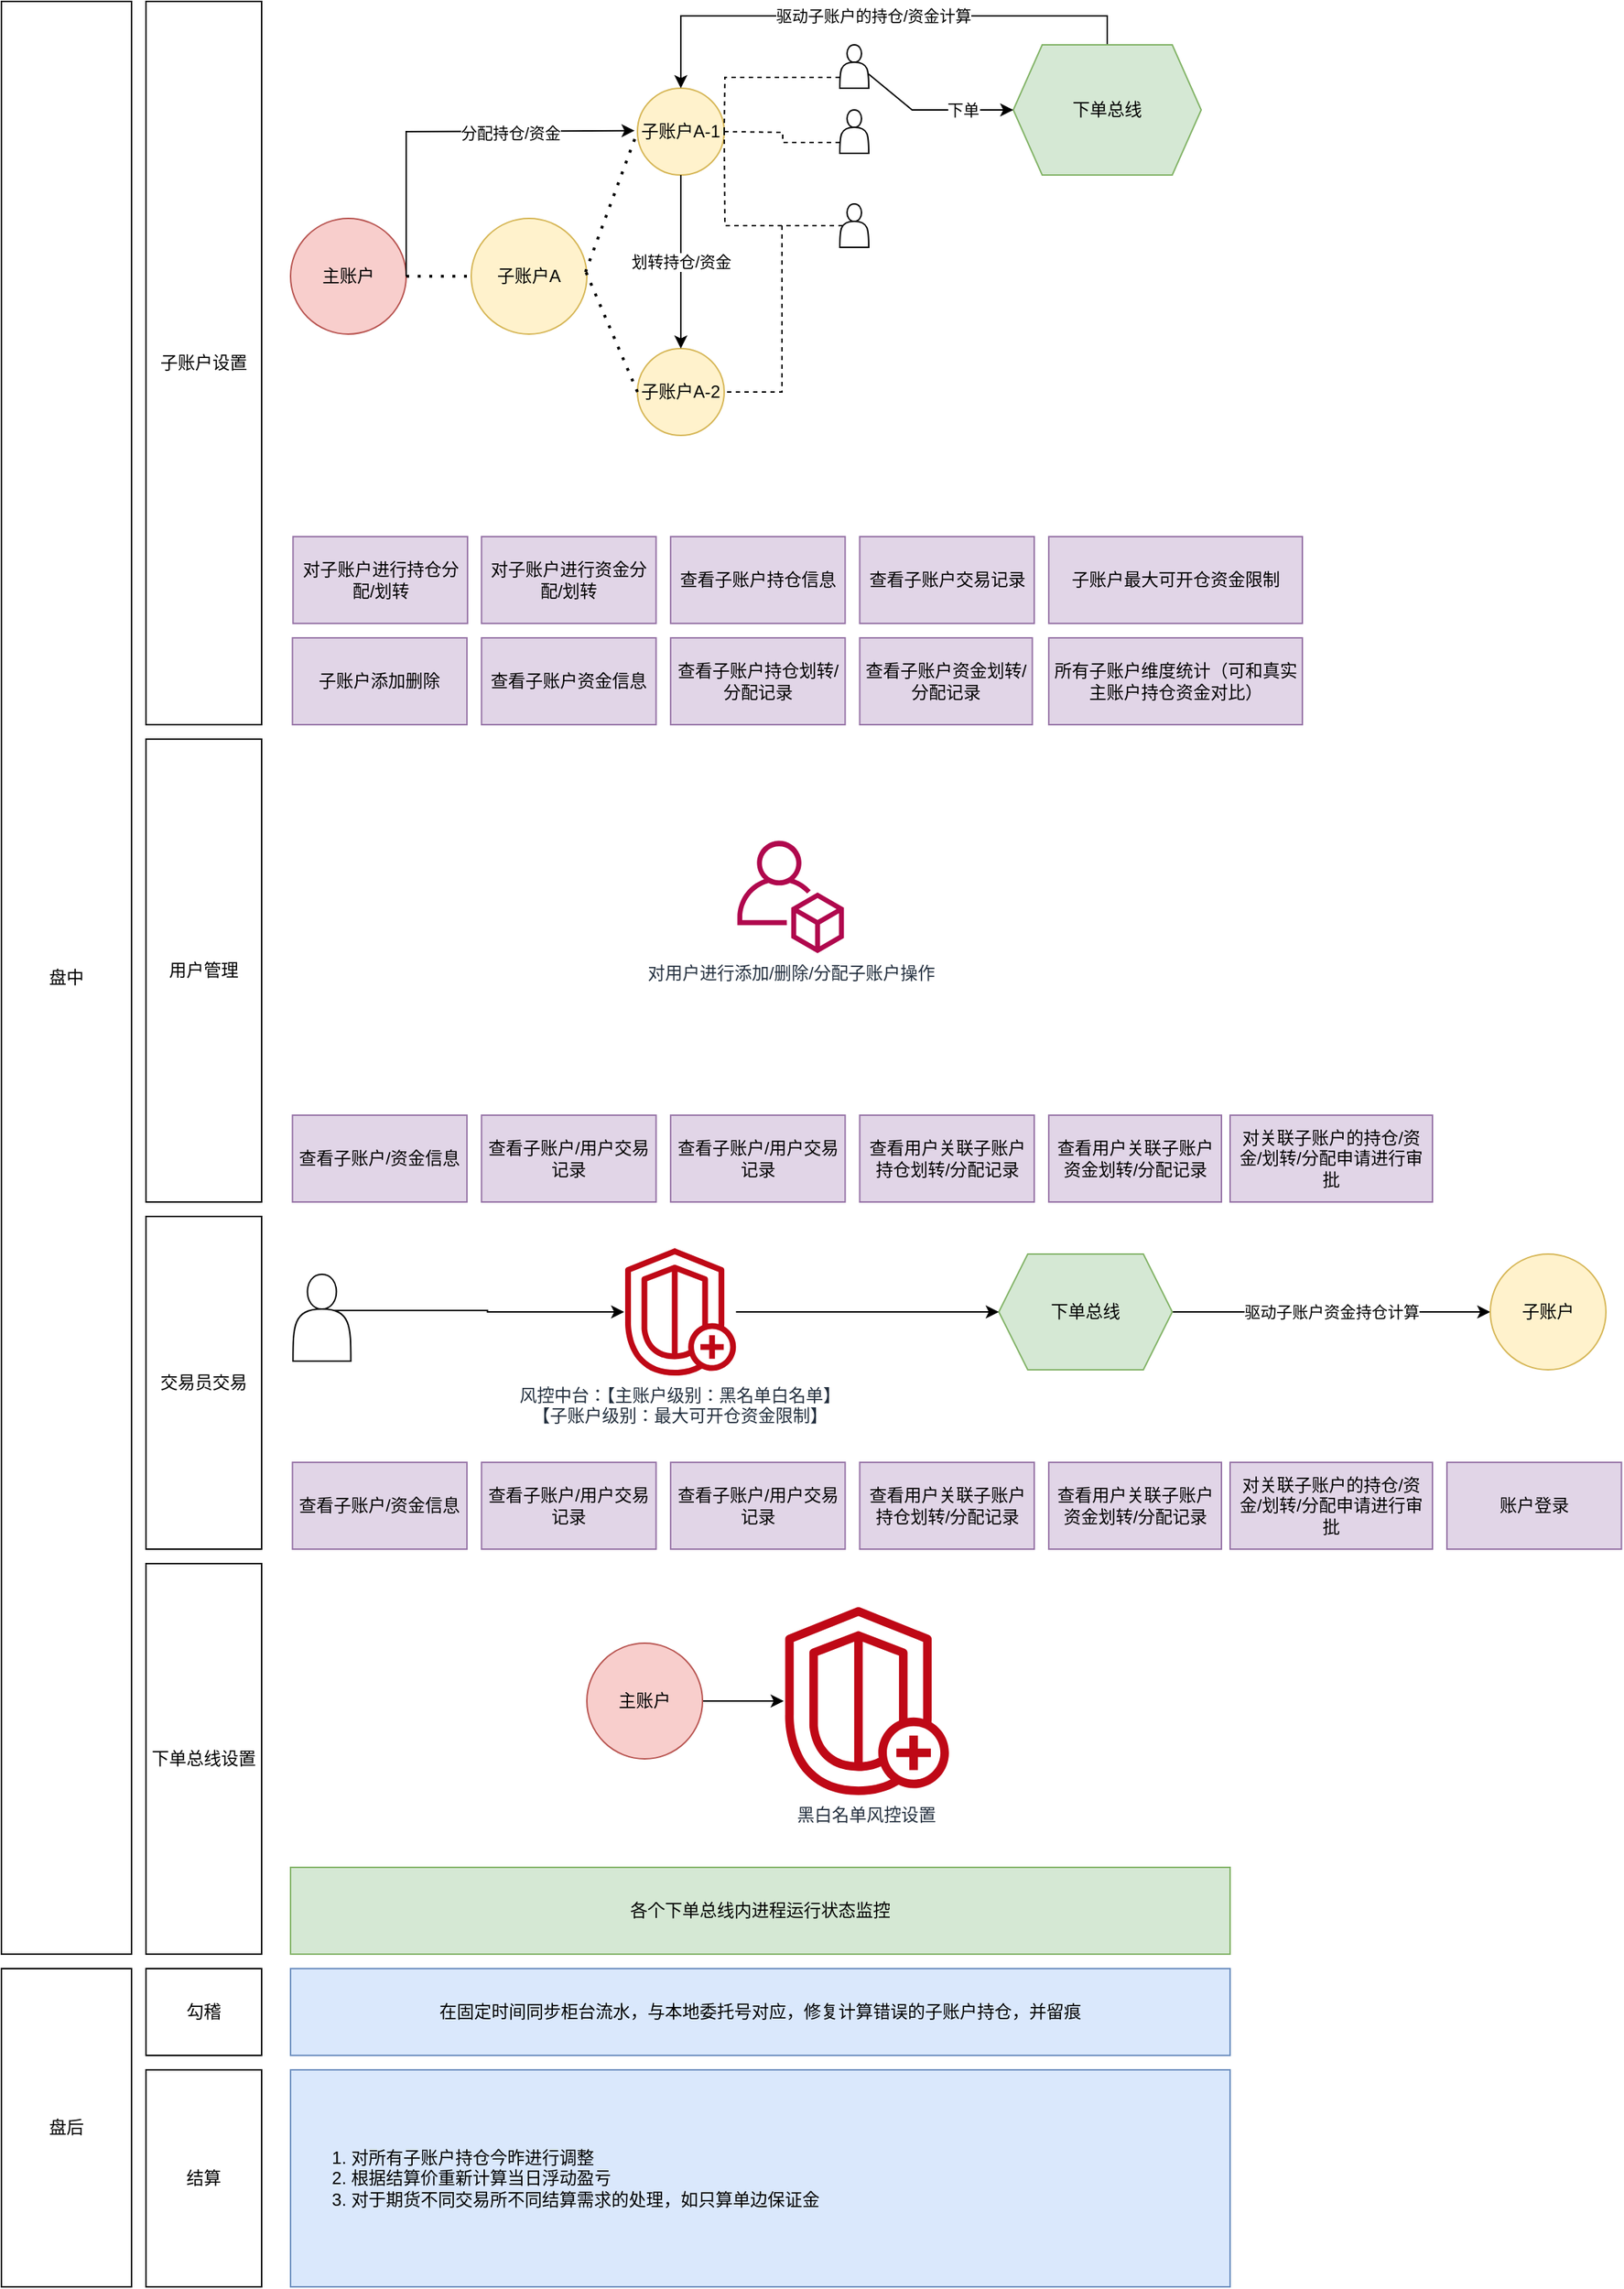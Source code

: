 <mxfile version="21.3.4" type="github">
  <diagram name="Page-1" id="pTGKddGVBu179Sqo4M76">
    <mxGraphModel dx="2625" dy="1435" grid="1" gridSize="10" guides="1" tooltips="1" connect="1" arrows="1" fold="1" page="1" pageScale="1" pageWidth="850" pageHeight="1100" math="0" shadow="0">
      <root>
        <mxCell id="0" />
        <mxCell id="1" parent="0" />
        <mxCell id="C4NJVwHf82PDzk8-M8Or-2" value="盘中" style="rounded=0;whiteSpace=wrap;html=1;" vertex="1" parent="1">
          <mxGeometry x="60" y="20" width="90" height="1350" as="geometry" />
        </mxCell>
        <mxCell id="C4NJVwHf82PDzk8-M8Or-3" value="盘后" style="rounded=0;whiteSpace=wrap;html=1;" vertex="1" parent="1">
          <mxGeometry x="60" y="1380" width="90" height="220" as="geometry" />
        </mxCell>
        <mxCell id="C4NJVwHf82PDzk8-M8Or-4" value="勾稽" style="rounded=0;whiteSpace=wrap;html=1;" vertex="1" parent="1">
          <mxGeometry x="160" y="1380" width="80" height="60" as="geometry" />
        </mxCell>
        <mxCell id="C4NJVwHf82PDzk8-M8Or-5" value="结算" style="rounded=0;whiteSpace=wrap;html=1;" vertex="1" parent="1">
          <mxGeometry x="160" y="1450" width="80" height="150" as="geometry" />
        </mxCell>
        <mxCell id="C4NJVwHf82PDzk8-M8Or-6" value="子账户设置" style="rounded=0;whiteSpace=wrap;html=1;" vertex="1" parent="1">
          <mxGeometry x="160" y="20" width="80" height="500" as="geometry" />
        </mxCell>
        <mxCell id="C4NJVwHf82PDzk8-M8Or-84" style="edgeStyle=orthogonalEdgeStyle;rounded=0;orthogonalLoop=1;jettySize=auto;html=1;exitX=0.5;exitY=0;exitDx=0;exitDy=0;" edge="1" parent="1" source="C4NJVwHf82PDzk8-M8Or-8">
          <mxGeometry relative="1" as="geometry">
            <mxPoint x="199.8" y="889.8" as="targetPoint" />
          </mxGeometry>
        </mxCell>
        <mxCell id="C4NJVwHf82PDzk8-M8Or-8" value="交易员交易" style="rounded=0;whiteSpace=wrap;html=1;" vertex="1" parent="1">
          <mxGeometry x="160" y="860" width="80" height="230" as="geometry" />
        </mxCell>
        <mxCell id="C4NJVwHf82PDzk8-M8Or-10" value="主账户" style="ellipse;whiteSpace=wrap;html=1;aspect=fixed;fillColor=#f8cecc;strokeColor=#b85450;" vertex="1" parent="1">
          <mxGeometry x="260" y="170" width="80" height="80" as="geometry" />
        </mxCell>
        <mxCell id="C4NJVwHf82PDzk8-M8Or-11" value="子账户A" style="ellipse;whiteSpace=wrap;html=1;aspect=fixed;fillColor=#fff2cc;strokeColor=#d6b656;" vertex="1" parent="1">
          <mxGeometry x="385" y="170" width="80" height="80" as="geometry" />
        </mxCell>
        <mxCell id="C4NJVwHf82PDzk8-M8Or-13" value="子账户A-2" style="ellipse;whiteSpace=wrap;html=1;aspect=fixed;fillColor=#fff2cc;strokeColor=#d6b656;" vertex="1" parent="1">
          <mxGeometry x="500" y="260" width="60" height="60" as="geometry" />
        </mxCell>
        <mxCell id="C4NJVwHf82PDzk8-M8Or-14" value="子账户A-1" style="ellipse;whiteSpace=wrap;html=1;aspect=fixed;fillColor=#fff2cc;strokeColor=#d6b656;" vertex="1" parent="1">
          <mxGeometry x="500" y="80" width="60" height="60" as="geometry" />
        </mxCell>
        <mxCell id="C4NJVwHf82PDzk8-M8Or-41" style="edgeStyle=orthogonalEdgeStyle;rounded=0;orthogonalLoop=1;jettySize=auto;html=1;exitX=0;exitY=0.75;exitDx=0;exitDy=0;dashed=1;endArrow=none;endFill=0;" edge="1" parent="1" source="C4NJVwHf82PDzk8-M8Or-16">
          <mxGeometry relative="1" as="geometry">
            <mxPoint x="560" y="110" as="targetPoint" />
          </mxGeometry>
        </mxCell>
        <mxCell id="C4NJVwHf82PDzk8-M8Or-16" value="" style="shape=actor;whiteSpace=wrap;html=1;" vertex="1" parent="1">
          <mxGeometry x="640" y="95" width="20" height="30" as="geometry" />
        </mxCell>
        <mxCell id="C4NJVwHf82PDzk8-M8Or-17" value="" style="shape=actor;whiteSpace=wrap;html=1;align=right;" vertex="1" parent="1">
          <mxGeometry x="640" y="50" width="20" height="30" as="geometry" />
        </mxCell>
        <mxCell id="C4NJVwHf82PDzk8-M8Or-38" style="edgeStyle=orthogonalEdgeStyle;rounded=0;orthogonalLoop=1;jettySize=auto;html=1;exitX=0.1;exitY=0.5;exitDx=0;exitDy=0;exitPerimeter=0;dashed=1;endArrow=none;endFill=0;" edge="1" parent="1" source="C4NJVwHf82PDzk8-M8Or-18">
          <mxGeometry relative="1" as="geometry">
            <mxPoint x="560" y="110" as="targetPoint" />
          </mxGeometry>
        </mxCell>
        <mxCell id="C4NJVwHf82PDzk8-M8Or-39" style="edgeStyle=orthogonalEdgeStyle;rounded=0;orthogonalLoop=1;jettySize=auto;html=1;exitX=0.1;exitY=0.5;exitDx=0;exitDy=0;exitPerimeter=0;entryX=1;entryY=0.5;entryDx=0;entryDy=0;endArrow=none;endFill=0;dashed=1;" edge="1" parent="1" source="C4NJVwHf82PDzk8-M8Or-18" target="C4NJVwHf82PDzk8-M8Or-13">
          <mxGeometry relative="1" as="geometry" />
        </mxCell>
        <mxCell id="C4NJVwHf82PDzk8-M8Or-18" value="" style="shape=actor;whiteSpace=wrap;html=1;" vertex="1" parent="1">
          <mxGeometry x="640" y="160" width="20" height="30" as="geometry" />
        </mxCell>
        <mxCell id="C4NJVwHf82PDzk8-M8Or-22" value="" style="endArrow=classic;html=1;rounded=0;exitX=1;exitY=0.5;exitDx=0;exitDy=0;entryX=-0.033;entryY=0.489;entryDx=0;entryDy=0;entryPerimeter=0;" edge="1" parent="1" source="C4NJVwHf82PDzk8-M8Or-10" target="C4NJVwHf82PDzk8-M8Or-14">
          <mxGeometry width="50" height="50" relative="1" as="geometry">
            <mxPoint x="560" y="260" as="sourcePoint" />
            <mxPoint x="610" y="210" as="targetPoint" />
            <Array as="points">
              <mxPoint x="340" y="110" />
            </Array>
          </mxGeometry>
        </mxCell>
        <mxCell id="C4NJVwHf82PDzk8-M8Or-23" value="分配持仓/资金" style="edgeLabel;html=1;align=center;verticalAlign=middle;resizable=0;points=[];" vertex="1" connectable="0" parent="C4NJVwHf82PDzk8-M8Or-22">
          <mxGeometry x="0.335" y="-1" relative="1" as="geometry">
            <mxPoint as="offset" />
          </mxGeometry>
        </mxCell>
        <mxCell id="C4NJVwHf82PDzk8-M8Or-24" value="划转持仓/资金" style="endArrow=classic;html=1;rounded=0;exitX=0.5;exitY=1;exitDx=0;exitDy=0;entryX=0.5;entryY=0;entryDx=0;entryDy=0;" edge="1" parent="1" source="C4NJVwHf82PDzk8-M8Or-14" target="C4NJVwHf82PDzk8-M8Or-13">
          <mxGeometry width="50" height="50" relative="1" as="geometry">
            <mxPoint x="560" y="260" as="sourcePoint" />
            <mxPoint x="610" y="210" as="targetPoint" />
          </mxGeometry>
        </mxCell>
        <mxCell id="C4NJVwHf82PDzk8-M8Or-30" value="驱动子账户的持仓/资金计算" style="edgeStyle=orthogonalEdgeStyle;rounded=0;orthogonalLoop=1;jettySize=auto;html=1;exitX=0.5;exitY=0;exitDx=0;exitDy=0;entryX=0.5;entryY=0;entryDx=0;entryDy=0;" edge="1" parent="1" source="C4NJVwHf82PDzk8-M8Or-26" target="C4NJVwHf82PDzk8-M8Or-14">
          <mxGeometry relative="1" as="geometry" />
        </mxCell>
        <mxCell id="C4NJVwHf82PDzk8-M8Or-26" value="下单总线" style="shape=hexagon;perimeter=hexagonPerimeter2;whiteSpace=wrap;html=1;fixedSize=1;fillColor=#d5e8d4;strokeColor=#82b366;" vertex="1" parent="1">
          <mxGeometry x="760" y="50" width="130" height="90" as="geometry" />
        </mxCell>
        <mxCell id="C4NJVwHf82PDzk8-M8Or-27" value="" style="endArrow=classic;html=1;rounded=0;exitX=0.983;exitY=0.667;exitDx=0;exitDy=0;exitPerimeter=0;entryX=0;entryY=0.5;entryDx=0;entryDy=0;" edge="1" parent="1" source="C4NJVwHf82PDzk8-M8Or-17" target="C4NJVwHf82PDzk8-M8Or-26">
          <mxGeometry width="50" height="50" relative="1" as="geometry">
            <mxPoint x="560" y="260" as="sourcePoint" />
            <mxPoint x="610" y="210" as="targetPoint" />
            <Array as="points">
              <mxPoint x="690" y="95" />
            </Array>
          </mxGeometry>
        </mxCell>
        <mxCell id="C4NJVwHf82PDzk8-M8Or-28" value="下单" style="edgeLabel;html=1;align=center;verticalAlign=middle;resizable=0;points=[];" vertex="1" connectable="0" parent="C4NJVwHf82PDzk8-M8Or-27">
          <mxGeometry x="0.35" relative="1" as="geometry">
            <mxPoint as="offset" />
          </mxGeometry>
        </mxCell>
        <mxCell id="C4NJVwHf82PDzk8-M8Or-31" value="" style="endArrow=none;dashed=1;html=1;dashPattern=1 3;strokeWidth=2;rounded=0;exitX=1;exitY=0.5;exitDx=0;exitDy=0;entryX=0;entryY=0.5;entryDx=0;entryDy=0;" edge="1" parent="1" source="C4NJVwHf82PDzk8-M8Or-10" target="C4NJVwHf82PDzk8-M8Or-11">
          <mxGeometry width="50" height="50" relative="1" as="geometry">
            <mxPoint x="560" y="260" as="sourcePoint" />
            <mxPoint x="610" y="210" as="targetPoint" />
          </mxGeometry>
        </mxCell>
        <mxCell id="C4NJVwHf82PDzk8-M8Or-33" value="" style="endArrow=none;dashed=1;html=1;dashPattern=1 3;strokeWidth=2;rounded=0;exitX=0.988;exitY=0.463;exitDx=0;exitDy=0;entryX=0;entryY=0.5;entryDx=0;entryDy=0;exitPerimeter=0;" edge="1" parent="1" source="C4NJVwHf82PDzk8-M8Or-11" target="C4NJVwHf82PDzk8-M8Or-14">
          <mxGeometry width="50" height="50" relative="1" as="geometry">
            <mxPoint x="470" y="180" as="sourcePoint" />
            <mxPoint x="520" y="130" as="targetPoint" />
          </mxGeometry>
        </mxCell>
        <mxCell id="C4NJVwHf82PDzk8-M8Or-34" value="" style="endArrow=none;dashed=1;html=1;dashPattern=1 3;strokeWidth=2;rounded=0;exitX=0;exitY=0.5;exitDx=0;exitDy=0;entryX=0.992;entryY=0.463;entryDx=0;entryDy=0;entryPerimeter=0;" edge="1" parent="1" source="C4NJVwHf82PDzk8-M8Or-13" target="C4NJVwHf82PDzk8-M8Or-11">
          <mxGeometry width="50" height="50" relative="1" as="geometry">
            <mxPoint x="490" y="210" as="sourcePoint" />
            <mxPoint x="480" y="210" as="targetPoint" />
          </mxGeometry>
        </mxCell>
        <mxCell id="C4NJVwHf82PDzk8-M8Or-40" style="edgeStyle=orthogonalEdgeStyle;rounded=0;orthogonalLoop=1;jettySize=auto;html=1;exitX=0;exitY=0.75;exitDx=0;exitDy=0;dashed=1;endArrow=none;endFill=0;" edge="1" parent="1" source="C4NJVwHf82PDzk8-M8Or-17">
          <mxGeometry relative="1" as="geometry">
            <mxPoint x="652" y="245" as="sourcePoint" />
            <mxPoint x="560" y="110" as="targetPoint" />
          </mxGeometry>
        </mxCell>
        <mxCell id="C4NJVwHf82PDzk8-M8Or-89" style="edgeStyle=orthogonalEdgeStyle;rounded=0;orthogonalLoop=1;jettySize=auto;html=1;exitX=0.712;exitY=0.417;exitDx=0;exitDy=0;exitPerimeter=0;" edge="1" parent="1" source="C4NJVwHf82PDzk8-M8Or-53" target="C4NJVwHf82PDzk8-M8Or-88">
          <mxGeometry relative="1" as="geometry" />
        </mxCell>
        <mxCell id="C4NJVwHf82PDzk8-M8Or-53" value="" style="shape=actor;whiteSpace=wrap;html=1;" vertex="1" parent="1">
          <mxGeometry x="261.71" y="900" width="40" height="60" as="geometry" />
        </mxCell>
        <mxCell id="C4NJVwHf82PDzk8-M8Or-61" value="驱动子账户资金持仓计算" style="edgeStyle=orthogonalEdgeStyle;rounded=0;orthogonalLoop=1;jettySize=auto;html=1;exitX=1;exitY=0.5;exitDx=0;exitDy=0;entryX=0;entryY=0.5;entryDx=0;entryDy=0;" edge="1" parent="1" source="C4NJVwHf82PDzk8-M8Or-54" target="C4NJVwHf82PDzk8-M8Or-55">
          <mxGeometry relative="1" as="geometry" />
        </mxCell>
        <mxCell id="C4NJVwHf82PDzk8-M8Or-54" value="下单总线" style="shape=hexagon;perimeter=hexagonPerimeter2;whiteSpace=wrap;html=1;fixedSize=1;fillColor=#d5e8d4;strokeColor=#82b366;" vertex="1" parent="1">
          <mxGeometry x="750" y="886" width="120" height="80" as="geometry" />
        </mxCell>
        <mxCell id="C4NJVwHf82PDzk8-M8Or-55" value="子账户" style="ellipse;whiteSpace=wrap;html=1;aspect=fixed;fillColor=#fff2cc;strokeColor=#d6b656;" vertex="1" parent="1">
          <mxGeometry x="1090" y="886" width="80" height="80" as="geometry" />
        </mxCell>
        <mxCell id="C4NJVwHf82PDzk8-M8Or-64" value="查看子账户/资金信息" style="rounded=0;whiteSpace=wrap;html=1;fillColor=#e1d5e7;strokeColor=#9673a6;" vertex="1" parent="1">
          <mxGeometry x="261.313" y="1030" width="120.75" height="60" as="geometry" />
        </mxCell>
        <mxCell id="C4NJVwHf82PDzk8-M8Or-65" value="查看子账户/用户交易记录" style="rounded=0;whiteSpace=wrap;html=1;fillColor=#e1d5e7;strokeColor=#9673a6;" vertex="1" parent="1">
          <mxGeometry x="392.125" y="1030" width="120.75" height="60" as="geometry" />
        </mxCell>
        <mxCell id="C4NJVwHf82PDzk8-M8Or-66" value="查看用户关联子账户持仓划转/分配记录" style="rounded=0;whiteSpace=wrap;html=1;fillColor=#e1d5e7;strokeColor=#9673a6;" vertex="1" parent="1">
          <mxGeometry x="653.75" y="1030" width="120.75" height="60" as="geometry" />
        </mxCell>
        <mxCell id="C4NJVwHf82PDzk8-M8Or-67" value="查看用户关联子账户资金划转/分配记录" style="rounded=0;whiteSpace=wrap;html=1;fillColor=#e1d5e7;strokeColor=#9673a6;" vertex="1" parent="1">
          <mxGeometry x="784.562" y="1030" width="119.438" height="60" as="geometry" />
        </mxCell>
        <mxCell id="C4NJVwHf82PDzk8-M8Or-68" value="查看子账户/用户交易记录" style="rounded=0;whiteSpace=wrap;html=1;fillColor=#e1d5e7;strokeColor=#9673a6;" vertex="1" parent="1">
          <mxGeometry x="522.938" y="1030" width="120.75" height="60" as="geometry" />
        </mxCell>
        <mxCell id="C4NJVwHf82PDzk8-M8Or-70" value="在固定时间同步柜台流水，与本地委托号对应，修复计算错误的子账户持仓，并留痕" style="rounded=0;whiteSpace=wrap;html=1;fillColor=#dae8fc;strokeColor=#6c8ebf;" vertex="1" parent="1">
          <mxGeometry x="260" y="1380" width="650" height="60" as="geometry" />
        </mxCell>
        <mxCell id="C4NJVwHf82PDzk8-M8Or-72" value="&lt;ol&gt;&lt;li&gt;对所有子账户持仓今昨进行调整&lt;/li&gt;&lt;li&gt;根据结算价重新计算当日浮动盈亏&lt;/li&gt;&lt;li&gt;对于期货不同交易所不同结算需求的处理，如只算单边保证金&lt;/li&gt;&lt;/ol&gt;" style="rounded=0;whiteSpace=wrap;html=1;fillColor=#dae8fc;strokeColor=#6c8ebf;align=left;" vertex="1" parent="1">
          <mxGeometry x="260" y="1450" width="650" height="150" as="geometry" />
        </mxCell>
        <mxCell id="C4NJVwHf82PDzk8-M8Or-45" value="子账户添加删除" style="rounded=0;whiteSpace=wrap;html=1;fillColor=#e1d5e7;strokeColor=#9673a6;" vertex="1" parent="1">
          <mxGeometry x="261.31" y="460" width="120.75" height="60" as="geometry" />
        </mxCell>
        <mxCell id="C4NJVwHf82PDzk8-M8Or-46" value="查看子账户资金信息" style="rounded=0;whiteSpace=wrap;html=1;fillColor=#e1d5e7;strokeColor=#9673a6;" vertex="1" parent="1">
          <mxGeometry x="392.123" y="460" width="120.75" height="60" as="geometry" />
        </mxCell>
        <mxCell id="C4NJVwHf82PDzk8-M8Or-47" value="查看子账户持仓信息" style="rounded=0;whiteSpace=wrap;html=1;fillColor=#e1d5e7;strokeColor=#9673a6;" vertex="1" parent="1">
          <mxGeometry x="522.935" y="390" width="120.75" height="60" as="geometry" />
        </mxCell>
        <mxCell id="C4NJVwHf82PDzk8-M8Or-48" value="查看子账户持仓划转/分配记录" style="rounded=0;whiteSpace=wrap;html=1;fillColor=#e1d5e7;strokeColor=#9673a6;" vertex="1" parent="1">
          <mxGeometry x="522.94" y="460" width="120.75" height="60" as="geometry" />
        </mxCell>
        <mxCell id="C4NJVwHf82PDzk8-M8Or-49" value="查看子账户资金划转/分配记录" style="rounded=0;whiteSpace=wrap;html=1;fillColor=#e1d5e7;strokeColor=#9673a6;" vertex="1" parent="1">
          <mxGeometry x="653.752" y="460" width="119.438" height="60" as="geometry" />
        </mxCell>
        <mxCell id="C4NJVwHf82PDzk8-M8Or-50" value="查看子账户交易记录" style="rounded=0;whiteSpace=wrap;html=1;fillColor=#e1d5e7;strokeColor=#9673a6;" vertex="1" parent="1">
          <mxGeometry x="653.747" y="390" width="120.75" height="60" as="geometry" />
        </mxCell>
        <mxCell id="C4NJVwHf82PDzk8-M8Or-52" value="所有子账户维度统计（可和真实主账户持仓资金对比）" style="rounded=0;whiteSpace=wrap;html=1;fillColor=#e1d5e7;strokeColor=#9673a6;" vertex="1" parent="1">
          <mxGeometry x="784.57" y="460" width="175.44" height="60" as="geometry" />
        </mxCell>
        <mxCell id="C4NJVwHf82PDzk8-M8Or-81" value="对子账户进行持仓分配/划转" style="rounded=0;whiteSpace=wrap;html=1;fillColor=#e1d5e7;strokeColor=#9673a6;" vertex="1" parent="1">
          <mxGeometry x="261.71" y="390" width="120.75" height="60" as="geometry" />
        </mxCell>
        <mxCell id="C4NJVwHf82PDzk8-M8Or-82" value="对子账户进行资金分配/划转" style="rounded=0;whiteSpace=wrap;html=1;fillColor=#e1d5e7;strokeColor=#9673a6;" vertex="1" parent="1">
          <mxGeometry x="392.12" y="390" width="120.75" height="60" as="geometry" />
        </mxCell>
        <mxCell id="C4NJVwHf82PDzk8-M8Or-85" value="对关联子账户的持仓/资金/划转/分配申请进行审批" style="rounded=0;whiteSpace=wrap;html=1;fillColor=#e1d5e7;strokeColor=#9673a6;" vertex="1" parent="1">
          <mxGeometry x="910" y="1030" width="140" height="60" as="geometry" />
        </mxCell>
        <mxCell id="C4NJVwHf82PDzk8-M8Or-86" value="子账户最大可开仓资金限制" style="rounded=0;whiteSpace=wrap;html=1;fillColor=#e1d5e7;strokeColor=#9673a6;" vertex="1" parent="1">
          <mxGeometry x="784.57" y="390" width="175.43" height="60" as="geometry" />
        </mxCell>
        <mxCell id="C4NJVwHf82PDzk8-M8Or-90" style="edgeStyle=orthogonalEdgeStyle;rounded=0;orthogonalLoop=1;jettySize=auto;html=1;entryX=0;entryY=0.5;entryDx=0;entryDy=0;" edge="1" parent="1" source="C4NJVwHf82PDzk8-M8Or-88" target="C4NJVwHf82PDzk8-M8Or-54">
          <mxGeometry relative="1" as="geometry" />
        </mxCell>
        <mxCell id="C4NJVwHf82PDzk8-M8Or-88" value="风控中台：【主账户级别：黑名单白名单】&lt;br&gt;【子账户级别：最大可开仓资金限制】" style="sketch=0;outlineConnect=0;fontColor=#232F3E;gradientColor=none;fillColor=#BF0816;strokeColor=none;dashed=0;verticalLabelPosition=bottom;verticalAlign=top;align=center;html=1;fontSize=12;fontStyle=0;aspect=fixed;pointerEvents=1;shape=mxgraph.aws4.shield_shield_advanced;" vertex="1" parent="1">
          <mxGeometry x="490" y="882" width="78.97" height="88" as="geometry" />
        </mxCell>
        <mxCell id="C4NJVwHf82PDzk8-M8Or-91" value="下单总线设置" style="rounded=0;whiteSpace=wrap;html=1;" vertex="1" parent="1">
          <mxGeometry x="160" y="1100" width="80" height="270" as="geometry" />
        </mxCell>
        <mxCell id="C4NJVwHf82PDzk8-M8Or-93" value="黑白名单风控设置" style="sketch=0;outlineConnect=0;fontColor=#232F3E;gradientColor=none;fillColor=#BF0816;strokeColor=none;dashed=0;verticalLabelPosition=bottom;verticalAlign=top;align=center;html=1;fontSize=12;fontStyle=0;aspect=fixed;pointerEvents=1;shape=mxgraph.aws4.shield_shield_advanced;" vertex="1" parent="1">
          <mxGeometry x="600" y="1130" width="116.67" height="130" as="geometry" />
        </mxCell>
        <mxCell id="C4NJVwHf82PDzk8-M8Or-94" value="各个下单总线内进程运行状态监控" style="rounded=0;whiteSpace=wrap;html=1;fillColor=#d5e8d4;strokeColor=#82b366;" vertex="1" parent="1">
          <mxGeometry x="260" y="1310" width="650" height="60" as="geometry" />
        </mxCell>
        <mxCell id="C4NJVwHf82PDzk8-M8Or-97" style="edgeStyle=orthogonalEdgeStyle;rounded=0;orthogonalLoop=1;jettySize=auto;html=1;exitX=1;exitY=0.5;exitDx=0;exitDy=0;" edge="1" parent="1" source="C4NJVwHf82PDzk8-M8Or-95" target="C4NJVwHf82PDzk8-M8Or-93">
          <mxGeometry relative="1" as="geometry" />
        </mxCell>
        <mxCell id="C4NJVwHf82PDzk8-M8Or-95" value="主账户" style="ellipse;whiteSpace=wrap;html=1;aspect=fixed;fillColor=#f8cecc;strokeColor=#b85450;" vertex="1" parent="1">
          <mxGeometry x="465.0" y="1155" width="80" height="80" as="geometry" />
        </mxCell>
        <mxCell id="C4NJVwHf82PDzk8-M8Or-98" value="用户管理" style="rounded=0;whiteSpace=wrap;html=1;" vertex="1" parent="1">
          <mxGeometry x="160" y="530" width="80" height="320" as="geometry" />
        </mxCell>
        <mxCell id="C4NJVwHf82PDzk8-M8Or-99" value="查看子账户/资金信息" style="rounded=0;whiteSpace=wrap;html=1;fillColor=#e1d5e7;strokeColor=#9673a6;" vertex="1" parent="1">
          <mxGeometry x="261.313" y="790" width="120.75" height="60" as="geometry" />
        </mxCell>
        <mxCell id="C4NJVwHf82PDzk8-M8Or-100" value="查看子账户/用户交易记录" style="rounded=0;whiteSpace=wrap;html=1;fillColor=#e1d5e7;strokeColor=#9673a6;" vertex="1" parent="1">
          <mxGeometry x="392.125" y="790" width="120.75" height="60" as="geometry" />
        </mxCell>
        <mxCell id="C4NJVwHf82PDzk8-M8Or-101" value="查看用户关联子账户持仓划转/分配记录" style="rounded=0;whiteSpace=wrap;html=1;fillColor=#e1d5e7;strokeColor=#9673a6;" vertex="1" parent="1">
          <mxGeometry x="653.75" y="790" width="120.75" height="60" as="geometry" />
        </mxCell>
        <mxCell id="C4NJVwHf82PDzk8-M8Or-102" value="查看用户关联子账户资金划转/分配记录" style="rounded=0;whiteSpace=wrap;html=1;fillColor=#e1d5e7;strokeColor=#9673a6;" vertex="1" parent="1">
          <mxGeometry x="784.562" y="790" width="119.438" height="60" as="geometry" />
        </mxCell>
        <mxCell id="C4NJVwHf82PDzk8-M8Or-103" value="查看子账户/用户交易记录" style="rounded=0;whiteSpace=wrap;html=1;fillColor=#e1d5e7;strokeColor=#9673a6;" vertex="1" parent="1">
          <mxGeometry x="522.938" y="790" width="120.75" height="60" as="geometry" />
        </mxCell>
        <mxCell id="C4NJVwHf82PDzk8-M8Or-104" value="对关联子账户的持仓/资金/划转/分配申请进行审批" style="rounded=0;whiteSpace=wrap;html=1;fillColor=#e1d5e7;strokeColor=#9673a6;" vertex="1" parent="1">
          <mxGeometry x="910" y="790" width="140" height="60" as="geometry" />
        </mxCell>
        <mxCell id="C4NJVwHf82PDzk8-M8Or-105" value="对用户进行添加/删除/分配子账户操作" style="sketch=0;outlineConnect=0;fontColor=#232F3E;gradientColor=none;fillColor=#B0084D;strokeColor=none;dashed=0;verticalLabelPosition=bottom;verticalAlign=top;align=center;html=1;fontSize=12;fontStyle=0;aspect=fixed;pointerEvents=1;shape=mxgraph.aws4.organizations_account;" vertex="1" parent="1">
          <mxGeometry x="568.97" y="600" width="74" height="78" as="geometry" />
        </mxCell>
        <mxCell id="C4NJVwHf82PDzk8-M8Or-106" value="账户登录" style="rounded=0;whiteSpace=wrap;html=1;fillColor=#e1d5e7;strokeColor=#9673a6;" vertex="1" parent="1">
          <mxGeometry x="1060.003" y="1030" width="120.75" height="60" as="geometry" />
        </mxCell>
      </root>
    </mxGraphModel>
  </diagram>
</mxfile>
